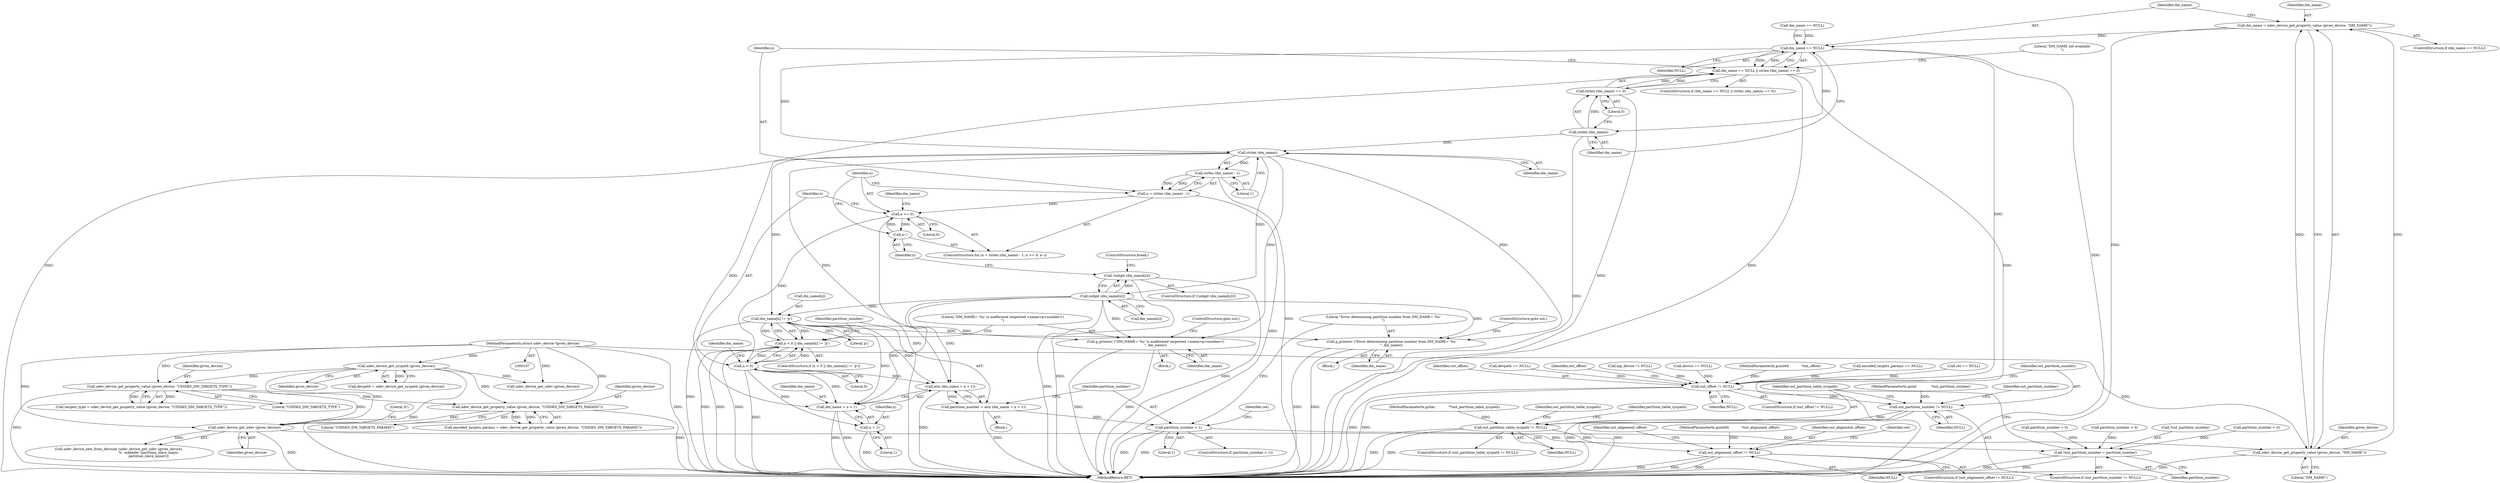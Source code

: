 digraph "0_udisks_0fcc7cb3b66f23fac53ae08647aa0007a2bd56c4_0@pointer" {
"1000307" [label="(Call,dm_name = udev_device_get_property_value (given_device, \"DM_NAME\"))"];
"1000309" [label="(Call,udev_device_get_property_value (given_device, \"DM_NAME\"))"];
"1000283" [label="(Call,udev_device_get_udev (given_device))"];
"1000138" [label="(Call,udev_device_get_syspath (given_device))"];
"1000108" [label="(MethodParameterIn,struct udev_device *given_device)"];
"1000255" [label="(Call,udev_device_get_property_value (given_device, \"UDISKS_DM_TARGETS_PARAMS\"))"];
"1000242" [label="(Call,udev_device_get_property_value (given_device, \"UDISKS_DM_TARGETS_TYPE\"))"];
"1000314" [label="(Call,dm_name == NULL)"];
"1000313" [label="(Call,dm_name == NULL || strlen (dm_name) == 0)"];
"1000318" [label="(Call,strlen (dm_name))"];
"1000317" [label="(Call,strlen (dm_name) == 0)"];
"1000329" [label="(Call,strlen (dm_name))"];
"1000328" [label="(Call,strlen (dm_name) - 1)"];
"1000326" [label="(Call,n = strlen (dm_name) - 1)"];
"1000332" [label="(Call,n >= 0)"];
"1000335" [label="(Call,n--)"];
"1000347" [label="(Call,n < 0)"];
"1000346" [label="(Call,n < 0 || dm_name[n] != 'p')"];
"1000362" [label="(Call,atoi (dm_name + n + 1))"];
"1000360" [label="(Call,partition_number = atoi (dm_name + n + 1))"];
"1000369" [label="(Call,partition_number < 1)"];
"1000421" [label="(Call,*out_partition_number = partition_number)"];
"1000363" [label="(Call,dm_name + n + 1)"];
"1000365" [label="(Call,n + 1)"];
"1000340" [label="(Call,isdigit (dm_name[n]))"];
"1000339" [label="(Call,!isdigit (dm_name[n]))"];
"1000350" [label="(Call,dm_name[n] != 'p')"];
"1000356" [label="(Call,g_printerr (\"DM_NAME=`%s' is malformed (expected <name>p<number>)\n\", dm_name))"];
"1000373" [label="(Call,g_printerr (\"Error determining partition number from DM_NAME=`%s'\n\", dm_name))"];
"1000410" [label="(Call,out_offset != NULL)"];
"1000418" [label="(Call,out_partition_number != NULL)"];
"1000426" [label="(Call,out_partition_table_syspath != NULL)"];
"1000437" [label="(Call,out_alignment_offset != NULL)"];
"1000422" [label="(Call,*out_partition_number)"];
"1000351" [label="(Call,dm_name[n])"];
"1000419" [label="(Identifier,out_partition_number)"];
"1000307" [label="(Call,dm_name = udev_device_get_property_value (given_device, \"DM_NAME\"))"];
"1000141" [label="(Call,devpath == NULL)"];
"1000365" [label="(Call,n + 1)"];
"1000330" [label="(Identifier,dm_name)"];
"1000327" [label="(Identifier,n)"];
"1000355" [label="(Block,)"];
"1000243" [label="(Identifier,given_device)"];
"1000415" [label="(Identifier,out_offset)"];
"1000296" [label="(Call,partition_number = 0)"];
"1000356" [label="(Call,g_printerr (\"DM_NAME=`%s' is malformed (expected <name>p<number>)\n\", dm_name))"];
"1000139" [label="(Identifier,given_device)"];
"1000431" [label="(Identifier,out_partition_table_syspath)"];
"1000242" [label="(Call,udev_device_get_property_value (given_device, \"UDISKS_DM_TARGETS_TYPE\"))"];
"1000255" [label="(Call,udev_device_get_property_value (given_device, \"UDISKS_DM_TARGETS_PARAMS\"))"];
"1000335" [label="(Call,n--)"];
"1000336" [label="(Identifier,n)"];
"1000188" [label="(Call,udev_device_get_udev (given_device))"];
"1000341" [label="(Call,dm_name[n])"];
"1000338" [label="(ControlStructure,if (!isdigit (dm_name[n])))"];
"1000328" [label="(Call,strlen (dm_name) - 1)"];
"1000138" [label="(Call,udev_device_get_syspath (given_device))"];
"1000352" [label="(Identifier,dm_name)"];
"1000354" [label="(Literal,'p')"];
"1000326" [label="(Call,n = strlen (dm_name) - 1)"];
"1000405" [label="(Call,partition_number = 0)"];
"1000346" [label="(Call,n < 0 || dm_name[n] != 'p')"];
"1000314" [label="(Call,dm_name == NULL)"];
"1000348" [label="(Identifier,n)"];
"1000244" [label="(Literal,\"UDISKS_DM_TARGETS_TYPE\")"];
"1000427" [label="(Identifier,out_partition_table_syspath)"];
"1000320" [label="(Literal,0)"];
"1000409" [label="(ControlStructure,if (out_offset != NULL))"];
"1000361" [label="(Identifier,partition_number)"];
"1000372" [label="(Block,)"];
"1000318" [label="(Call,strlen (dm_name))"];
"1000362" [label="(Call,atoi (dm_name + n + 1))"];
"1000435" [label="(Identifier,partition_table_syspath)"];
"1000375" [label="(Identifier,dm_name)"];
"1000323" [label="(Literal,\"DM_NAME not available\n\")"];
"1000349" [label="(Literal,0)"];
"1000342" [label="(Identifier,dm_name)"];
"1000311" [label="(Literal,\"DM_NAME\")"];
"1000304" [label="(Call,dm_name == NULL)"];
"1000284" [label="(Identifier,given_device)"];
"1000367" [label="(Literal,1)"];
"1000371" [label="(Literal,1)"];
"1000360" [label="(Call,partition_number = atoi (dm_name + n + 1))"];
"1000331" [label="(Literal,1)"];
"1000359" [label="(ControlStructure,goto out;)"];
"1000437" [label="(Call,out_alignment_offset != NULL)"];
"1000376" [label="(ControlStructure,goto out;)"];
"1000113" [label="(MethodParameterIn,guint              *out_partition_number)"];
"1000357" [label="(Literal,\"DM_NAME=`%s' is malformed (expected <name>p<number>)\n\")"];
"1000428" [label="(Identifier,NULL)"];
"1000315" [label="(Identifier,dm_name)"];
"1000240" [label="(Call,targets_type = udev_device_get_property_value (given_device, \"UDISKS_DM_TARGETS_TYPE\"))"];
"1000290" [label="(Call,mp_device != NULL)"];
"1000425" [label="(ControlStructure,if (out_partition_table_syspath != NULL))"];
"1000334" [label="(Literal,0)"];
"1000423" [label="(Identifier,out_partition_number)"];
"1000309" [label="(Call,udev_device_get_property_value (given_device, \"DM_NAME\"))"];
"1000347" [label="(Call,n < 0)"];
"1000436" [label="(ControlStructure,if (out_alignment_offset != NULL))"];
"1000316" [label="(Identifier,NULL)"];
"1000283" [label="(Call,udev_device_get_udev (given_device))"];
"1000421" [label="(Call,*out_partition_number = partition_number)"];
"1000151" [label="(Call,partition_number > 0)"];
"1000339" [label="(Call,!isdigit (dm_name[n]))"];
"1000303" [label="(ControlStructure,if (dm_name == NULL))"];
"1000446" [label="(MethodReturn,RET)"];
"1000370" [label="(Identifier,partition_number)"];
"1000364" [label="(Identifier,dm_name)"];
"1000340" [label="(Call,isdigit (dm_name[n]))"];
"1000373" [label="(Call,g_printerr (\"Error determining partition number from DM_NAME=`%s'\n\", dm_name))"];
"1000332" [label="(Call,n >= 0)"];
"1000412" [label="(Identifier,NULL)"];
"1000192" [label="(Call,device == NULL)"];
"1000112" [label="(MethodParameterIn,guint64            *out_alignment_offset)"];
"1000438" [label="(Identifier,out_alignment_offset)"];
"1000257" [label="(Literal,\"UDISKS_DM_TARGETS_PARAMS\")"];
"1000424" [label="(Identifier,partition_number)"];
"1000417" [label="(ControlStructure,if (out_partition_number != NULL))"];
"1000363" [label="(Call,dm_name + n + 1)"];
"1000256" [label="(Identifier,given_device)"];
"1000368" [label="(ControlStructure,if (partition_number < 1))"];
"1000111" [label="(MethodParameterIn,guint64            *out_offset)"];
"1000439" [label="(Identifier,NULL)"];
"1000445" [label="(Identifier,ret)"];
"1000369" [label="(Call,partition_number < 1)"];
"1000285" [label="(Literal,'b')"];
"1000325" [label="(ControlStructure,for (n = strlen (dm_name) - 1; n >= 0; n--))"];
"1000312" [label="(ControlStructure,if (dm_name == NULL || strlen (dm_name) == 0))"];
"1000250" [label="(Call,encoded_targets_params == NULL)"];
"1000308" [label="(Identifier,dm_name)"];
"1000253" [label="(Call,encoded_targets_params = udev_device_get_property_value (given_device, \"UDISKS_DM_TARGETS_PARAMS\"))"];
"1000317" [label="(Call,strlen (dm_name) == 0)"];
"1000329" [label="(Call,strlen (dm_name))"];
"1000208" [label="(Call,ret == NULL)"];
"1000442" [label="(Identifier,out_alignment_offset)"];
"1000374" [label="(Literal,\"Error determining partition number from DM_NAME=`%s'\n\")"];
"1000282" [label="(Call,udev_device_new_from_devnum (udev_device_get_udev (given_device), \n                                                       'b', makedev (partition_slave_major,\n                                                       partition_slave_minor)))"];
"1000410" [label="(Call,out_offset != NULL)"];
"1000358" [label="(Identifier,dm_name)"];
"1000313" [label="(Call,dm_name == NULL || strlen (dm_name) == 0)"];
"1000418" [label="(Call,out_partition_number != NULL)"];
"1000310" [label="(Identifier,given_device)"];
"1000136" [label="(Call,devpath = udev_device_get_syspath (given_device))"];
"1000350" [label="(Call,dm_name[n] != 'p')"];
"1000293" [label="(Block,)"];
"1000378" [label="(Identifier,ret)"];
"1000345" [label="(ControlStructure,if (n < 0 || dm_name[n] != 'p'))"];
"1000319" [label="(Identifier,dm_name)"];
"1000426" [label="(Call,out_partition_table_syspath != NULL)"];
"1000333" [label="(Identifier,n)"];
"1000344" [label="(ControlStructure,break;)"];
"1000366" [label="(Identifier,n)"];
"1000108" [label="(MethodParameterIn,struct udev_device *given_device)"];
"1000420" [label="(Identifier,NULL)"];
"1000411" [label="(Identifier,out_offset)"];
"1000110" [label="(MethodParameterIn,gchar             **out_partition_table_syspath)"];
"1000307" -> "1000303"  [label="AST: "];
"1000307" -> "1000309"  [label="CFG: "];
"1000308" -> "1000307"  [label="AST: "];
"1000309" -> "1000307"  [label="AST: "];
"1000315" -> "1000307"  [label="CFG: "];
"1000307" -> "1000446"  [label="DDG: "];
"1000309" -> "1000307"  [label="DDG: "];
"1000309" -> "1000307"  [label="DDG: "];
"1000307" -> "1000314"  [label="DDG: "];
"1000309" -> "1000311"  [label="CFG: "];
"1000310" -> "1000309"  [label="AST: "];
"1000311" -> "1000309"  [label="AST: "];
"1000309" -> "1000446"  [label="DDG: "];
"1000283" -> "1000309"  [label="DDG: "];
"1000108" -> "1000309"  [label="DDG: "];
"1000283" -> "1000282"  [label="AST: "];
"1000283" -> "1000284"  [label="CFG: "];
"1000284" -> "1000283"  [label="AST: "];
"1000285" -> "1000283"  [label="CFG: "];
"1000283" -> "1000446"  [label="DDG: "];
"1000283" -> "1000282"  [label="DDG: "];
"1000138" -> "1000283"  [label="DDG: "];
"1000255" -> "1000283"  [label="DDG: "];
"1000242" -> "1000283"  [label="DDG: "];
"1000108" -> "1000283"  [label="DDG: "];
"1000138" -> "1000136"  [label="AST: "];
"1000138" -> "1000139"  [label="CFG: "];
"1000139" -> "1000138"  [label="AST: "];
"1000136" -> "1000138"  [label="CFG: "];
"1000138" -> "1000446"  [label="DDG: "];
"1000138" -> "1000136"  [label="DDG: "];
"1000108" -> "1000138"  [label="DDG: "];
"1000138" -> "1000188"  [label="DDG: "];
"1000138" -> "1000242"  [label="DDG: "];
"1000138" -> "1000255"  [label="DDG: "];
"1000108" -> "1000107"  [label="AST: "];
"1000108" -> "1000446"  [label="DDG: "];
"1000108" -> "1000188"  [label="DDG: "];
"1000108" -> "1000242"  [label="DDG: "];
"1000108" -> "1000255"  [label="DDG: "];
"1000255" -> "1000253"  [label="AST: "];
"1000255" -> "1000257"  [label="CFG: "];
"1000256" -> "1000255"  [label="AST: "];
"1000257" -> "1000255"  [label="AST: "];
"1000253" -> "1000255"  [label="CFG: "];
"1000255" -> "1000446"  [label="DDG: "];
"1000255" -> "1000253"  [label="DDG: "];
"1000255" -> "1000253"  [label="DDG: "];
"1000242" -> "1000255"  [label="DDG: "];
"1000242" -> "1000240"  [label="AST: "];
"1000242" -> "1000244"  [label="CFG: "];
"1000243" -> "1000242"  [label="AST: "];
"1000244" -> "1000242"  [label="AST: "];
"1000240" -> "1000242"  [label="CFG: "];
"1000242" -> "1000446"  [label="DDG: "];
"1000242" -> "1000240"  [label="DDG: "];
"1000242" -> "1000240"  [label="DDG: "];
"1000314" -> "1000313"  [label="AST: "];
"1000314" -> "1000316"  [label="CFG: "];
"1000315" -> "1000314"  [label="AST: "];
"1000316" -> "1000314"  [label="AST: "];
"1000319" -> "1000314"  [label="CFG: "];
"1000313" -> "1000314"  [label="CFG: "];
"1000314" -> "1000446"  [label="DDG: "];
"1000314" -> "1000313"  [label="DDG: "];
"1000314" -> "1000313"  [label="DDG: "];
"1000304" -> "1000314"  [label="DDG: "];
"1000304" -> "1000314"  [label="DDG: "];
"1000314" -> "1000318"  [label="DDG: "];
"1000314" -> "1000329"  [label="DDG: "];
"1000314" -> "1000410"  [label="DDG: "];
"1000313" -> "1000312"  [label="AST: "];
"1000313" -> "1000317"  [label="CFG: "];
"1000317" -> "1000313"  [label="AST: "];
"1000323" -> "1000313"  [label="CFG: "];
"1000327" -> "1000313"  [label="CFG: "];
"1000313" -> "1000446"  [label="DDG: "];
"1000313" -> "1000446"  [label="DDG: "];
"1000313" -> "1000446"  [label="DDG: "];
"1000317" -> "1000313"  [label="DDG: "];
"1000317" -> "1000313"  [label="DDG: "];
"1000318" -> "1000317"  [label="AST: "];
"1000318" -> "1000319"  [label="CFG: "];
"1000319" -> "1000318"  [label="AST: "];
"1000320" -> "1000318"  [label="CFG: "];
"1000318" -> "1000446"  [label="DDG: "];
"1000318" -> "1000317"  [label="DDG: "];
"1000318" -> "1000329"  [label="DDG: "];
"1000317" -> "1000320"  [label="CFG: "];
"1000320" -> "1000317"  [label="AST: "];
"1000317" -> "1000446"  [label="DDG: "];
"1000329" -> "1000328"  [label="AST: "];
"1000329" -> "1000330"  [label="CFG: "];
"1000330" -> "1000329"  [label="AST: "];
"1000331" -> "1000329"  [label="CFG: "];
"1000329" -> "1000328"  [label="DDG: "];
"1000329" -> "1000340"  [label="DDG: "];
"1000329" -> "1000350"  [label="DDG: "];
"1000329" -> "1000356"  [label="DDG: "];
"1000329" -> "1000362"  [label="DDG: "];
"1000329" -> "1000363"  [label="DDG: "];
"1000329" -> "1000373"  [label="DDG: "];
"1000328" -> "1000326"  [label="AST: "];
"1000328" -> "1000331"  [label="CFG: "];
"1000331" -> "1000328"  [label="AST: "];
"1000326" -> "1000328"  [label="CFG: "];
"1000328" -> "1000446"  [label="DDG: "];
"1000328" -> "1000326"  [label="DDG: "];
"1000328" -> "1000326"  [label="DDG: "];
"1000326" -> "1000325"  [label="AST: "];
"1000327" -> "1000326"  [label="AST: "];
"1000333" -> "1000326"  [label="CFG: "];
"1000326" -> "1000446"  [label="DDG: "];
"1000326" -> "1000332"  [label="DDG: "];
"1000332" -> "1000325"  [label="AST: "];
"1000332" -> "1000334"  [label="CFG: "];
"1000333" -> "1000332"  [label="AST: "];
"1000334" -> "1000332"  [label="AST: "];
"1000342" -> "1000332"  [label="CFG: "];
"1000348" -> "1000332"  [label="CFG: "];
"1000332" -> "1000446"  [label="DDG: "];
"1000335" -> "1000332"  [label="DDG: "];
"1000332" -> "1000335"  [label="DDG: "];
"1000332" -> "1000347"  [label="DDG: "];
"1000335" -> "1000325"  [label="AST: "];
"1000335" -> "1000336"  [label="CFG: "];
"1000336" -> "1000335"  [label="AST: "];
"1000333" -> "1000335"  [label="CFG: "];
"1000347" -> "1000346"  [label="AST: "];
"1000347" -> "1000349"  [label="CFG: "];
"1000348" -> "1000347"  [label="AST: "];
"1000349" -> "1000347"  [label="AST: "];
"1000352" -> "1000347"  [label="CFG: "];
"1000346" -> "1000347"  [label="CFG: "];
"1000347" -> "1000446"  [label="DDG: "];
"1000347" -> "1000346"  [label="DDG: "];
"1000347" -> "1000346"  [label="DDG: "];
"1000347" -> "1000362"  [label="DDG: "];
"1000347" -> "1000363"  [label="DDG: "];
"1000347" -> "1000365"  [label="DDG: "];
"1000346" -> "1000345"  [label="AST: "];
"1000346" -> "1000350"  [label="CFG: "];
"1000350" -> "1000346"  [label="AST: "];
"1000357" -> "1000346"  [label="CFG: "];
"1000361" -> "1000346"  [label="CFG: "];
"1000346" -> "1000446"  [label="DDG: "];
"1000346" -> "1000446"  [label="DDG: "];
"1000346" -> "1000446"  [label="DDG: "];
"1000350" -> "1000346"  [label="DDG: "];
"1000350" -> "1000346"  [label="DDG: "];
"1000362" -> "1000360"  [label="AST: "];
"1000362" -> "1000363"  [label="CFG: "];
"1000363" -> "1000362"  [label="AST: "];
"1000360" -> "1000362"  [label="CFG: "];
"1000362" -> "1000446"  [label="DDG: "];
"1000362" -> "1000360"  [label="DDG: "];
"1000350" -> "1000362"  [label="DDG: "];
"1000340" -> "1000362"  [label="DDG: "];
"1000360" -> "1000293"  [label="AST: "];
"1000361" -> "1000360"  [label="AST: "];
"1000370" -> "1000360"  [label="CFG: "];
"1000360" -> "1000446"  [label="DDG: "];
"1000360" -> "1000369"  [label="DDG: "];
"1000369" -> "1000368"  [label="AST: "];
"1000369" -> "1000371"  [label="CFG: "];
"1000370" -> "1000369"  [label="AST: "];
"1000371" -> "1000369"  [label="AST: "];
"1000374" -> "1000369"  [label="CFG: "];
"1000378" -> "1000369"  [label="CFG: "];
"1000369" -> "1000446"  [label="DDG: "];
"1000369" -> "1000446"  [label="DDG: "];
"1000369" -> "1000421"  [label="DDG: "];
"1000421" -> "1000417"  [label="AST: "];
"1000421" -> "1000424"  [label="CFG: "];
"1000422" -> "1000421"  [label="AST: "];
"1000424" -> "1000421"  [label="AST: "];
"1000427" -> "1000421"  [label="CFG: "];
"1000421" -> "1000446"  [label="DDG: "];
"1000421" -> "1000446"  [label="DDG: "];
"1000151" -> "1000421"  [label="DDG: "];
"1000296" -> "1000421"  [label="DDG: "];
"1000405" -> "1000421"  [label="DDG: "];
"1000363" -> "1000365"  [label="CFG: "];
"1000364" -> "1000363"  [label="AST: "];
"1000365" -> "1000363"  [label="AST: "];
"1000363" -> "1000446"  [label="DDG: "];
"1000363" -> "1000446"  [label="DDG: "];
"1000350" -> "1000363"  [label="DDG: "];
"1000340" -> "1000363"  [label="DDG: "];
"1000365" -> "1000367"  [label="CFG: "];
"1000366" -> "1000365"  [label="AST: "];
"1000367" -> "1000365"  [label="AST: "];
"1000365" -> "1000446"  [label="DDG: "];
"1000340" -> "1000339"  [label="AST: "];
"1000340" -> "1000341"  [label="CFG: "];
"1000341" -> "1000340"  [label="AST: "];
"1000339" -> "1000340"  [label="CFG: "];
"1000340" -> "1000446"  [label="DDG: "];
"1000340" -> "1000339"  [label="DDG: "];
"1000340" -> "1000350"  [label="DDG: "];
"1000340" -> "1000356"  [label="DDG: "];
"1000340" -> "1000373"  [label="DDG: "];
"1000339" -> "1000338"  [label="AST: "];
"1000344" -> "1000339"  [label="CFG: "];
"1000336" -> "1000339"  [label="CFG: "];
"1000339" -> "1000446"  [label="DDG: "];
"1000339" -> "1000446"  [label="DDG: "];
"1000350" -> "1000354"  [label="CFG: "];
"1000351" -> "1000350"  [label="AST: "];
"1000354" -> "1000350"  [label="AST: "];
"1000350" -> "1000446"  [label="DDG: "];
"1000350" -> "1000356"  [label="DDG: "];
"1000350" -> "1000373"  [label="DDG: "];
"1000356" -> "1000355"  [label="AST: "];
"1000356" -> "1000358"  [label="CFG: "];
"1000357" -> "1000356"  [label="AST: "];
"1000358" -> "1000356"  [label="AST: "];
"1000359" -> "1000356"  [label="CFG: "];
"1000356" -> "1000446"  [label="DDG: "];
"1000356" -> "1000446"  [label="DDG: "];
"1000373" -> "1000372"  [label="AST: "];
"1000373" -> "1000375"  [label="CFG: "];
"1000374" -> "1000373"  [label="AST: "];
"1000375" -> "1000373"  [label="AST: "];
"1000376" -> "1000373"  [label="CFG: "];
"1000373" -> "1000446"  [label="DDG: "];
"1000373" -> "1000446"  [label="DDG: "];
"1000410" -> "1000409"  [label="AST: "];
"1000410" -> "1000412"  [label="CFG: "];
"1000411" -> "1000410"  [label="AST: "];
"1000412" -> "1000410"  [label="AST: "];
"1000415" -> "1000410"  [label="CFG: "];
"1000419" -> "1000410"  [label="CFG: "];
"1000410" -> "1000446"  [label="DDG: "];
"1000410" -> "1000446"  [label="DDG: "];
"1000111" -> "1000410"  [label="DDG: "];
"1000192" -> "1000410"  [label="DDG: "];
"1000290" -> "1000410"  [label="DDG: "];
"1000208" -> "1000410"  [label="DDG: "];
"1000250" -> "1000410"  [label="DDG: "];
"1000141" -> "1000410"  [label="DDG: "];
"1000410" -> "1000418"  [label="DDG: "];
"1000418" -> "1000417"  [label="AST: "];
"1000418" -> "1000420"  [label="CFG: "];
"1000419" -> "1000418"  [label="AST: "];
"1000420" -> "1000418"  [label="AST: "];
"1000423" -> "1000418"  [label="CFG: "];
"1000427" -> "1000418"  [label="CFG: "];
"1000418" -> "1000446"  [label="DDG: "];
"1000418" -> "1000446"  [label="DDG: "];
"1000113" -> "1000418"  [label="DDG: "];
"1000418" -> "1000426"  [label="DDG: "];
"1000426" -> "1000425"  [label="AST: "];
"1000426" -> "1000428"  [label="CFG: "];
"1000427" -> "1000426"  [label="AST: "];
"1000428" -> "1000426"  [label="AST: "];
"1000431" -> "1000426"  [label="CFG: "];
"1000435" -> "1000426"  [label="CFG: "];
"1000426" -> "1000446"  [label="DDG: "];
"1000426" -> "1000446"  [label="DDG: "];
"1000110" -> "1000426"  [label="DDG: "];
"1000426" -> "1000437"  [label="DDG: "];
"1000437" -> "1000436"  [label="AST: "];
"1000437" -> "1000439"  [label="CFG: "];
"1000438" -> "1000437"  [label="AST: "];
"1000439" -> "1000437"  [label="AST: "];
"1000442" -> "1000437"  [label="CFG: "];
"1000445" -> "1000437"  [label="CFG: "];
"1000437" -> "1000446"  [label="DDG: "];
"1000437" -> "1000446"  [label="DDG: "];
"1000437" -> "1000446"  [label="DDG: "];
"1000112" -> "1000437"  [label="DDG: "];
}
